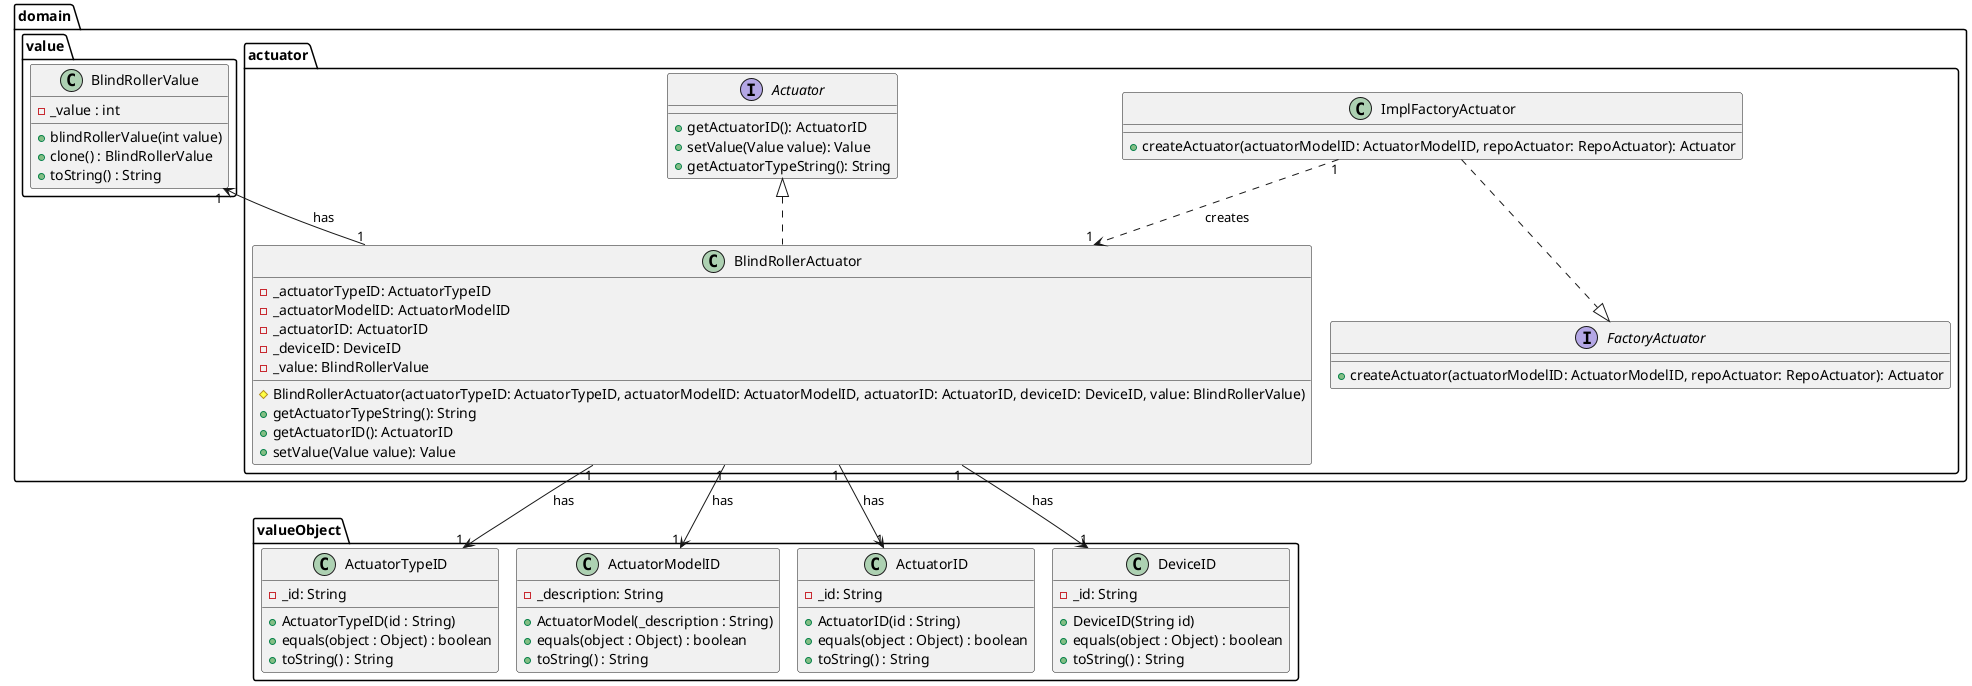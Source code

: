 @startuml
!pragma layout smetana

package domain.actuator {
    interface Actuator {
        + getActuatorID(): ActuatorID
        + setValue(Value value): Value
        + getActuatorTypeString(): String
    }
    interface FactoryActuator {
        + createActuator(actuatorModelID: ActuatorModelID, repoActuator: RepoActuator): Actuator
    }
    class ImplFactoryActuator {
        + createActuator(actuatorModelID: ActuatorModelID, repoActuator: RepoActuator): Actuator
    }


    class BlindRollerActuator {
        - _actuatorTypeID: ActuatorTypeID
        - _actuatorModelID: ActuatorModelID
        - _actuatorID: ActuatorID
        - _deviceID: DeviceID
        - _value: BlindRollerValue

        # BlindRollerActuator(actuatorTypeID: ActuatorTypeID, actuatorModelID: ActuatorModelID, actuatorID: ActuatorID, deviceID: DeviceID, value: BlindRollerValue)
        + getActuatorTypeString(): String
        + getActuatorID(): ActuatorID
        + setValue(Value value): Value
    }
}



package domain.value {
  class BlindRollerValue {
    - _value : int
    + blindRollerValue(int value)
    + clone() : BlindRollerValue
    + toString() : String
  }
}

package valueObject {
    class ActuatorTypeID {
        - _id: String
        +ActuatorTypeID(id : String)
        +equals(object : Object) : boolean
        +toString() : String
    }

    class ActuatorModelID {
        - _description: String
        +ActuatorModel(_description : String)
        +equals(object : Object) : boolean
        +toString() : String
    }

    class ActuatorID {
        - _id: String
         +ActuatorID(id : String)
         +equals(object : Object) : boolean
         +toString() : String
    }

    class DeviceID {
        - _id: String
        + DeviceID(String id)
        +equals(object : Object) : boolean
                 +toString() : String
    }
}


ImplFactoryActuator ..|> FactoryActuator
ImplFactoryActuator "1" ..> "1" BlindRollerActuator : creates


BlindRollerActuator .up.|> Actuator
BlindRollerActuator "1" -up-> "1" BlindRollerValue : has
BlindRollerActuator "1" -down->  "1" ActuatorTypeID : has
BlindRollerActuator "1" -down->  "1" ActuatorModelID : has
BlindRollerActuator "1" -down->  "1" ActuatorID : has
BlindRollerActuator "1" -down->  "1" DeviceID : has







@enduml
